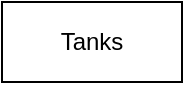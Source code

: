 <mxfile pages="1" version="11.2.8" type="github"><diagram id="W85eT-CIK8E3PYhmyx-_" name="Page-1"><mxGraphModel dx="942" dy="582" grid="1" gridSize="10" guides="1" tooltips="1" connect="1" arrows="1" fold="1" page="1" pageScale="1" pageWidth="827" pageHeight="1169" math="0" shadow="0"><root><mxCell id="0"/><mxCell id="1" parent="0"/><mxCell id="qNAqzITT8DEhz-y7ezw0-1" value="Tanks" style="rounded=0;whiteSpace=wrap;html=1;" vertex="1" parent="1"><mxGeometry x="340" y="50" width="90" height="40" as="geometry"/></mxCell></root></mxGraphModel></diagram></mxfile>